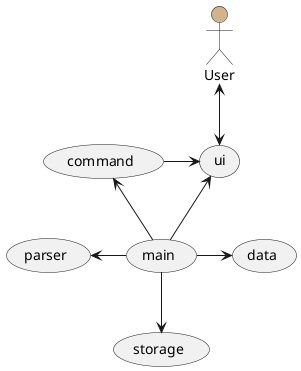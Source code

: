 @startuml
 :User: as user        #tan
user<-->(ui)
(main)-up->(ui)
(main)-up->(command)
(main)-right->(data)
(main)-left->(parser)
(main)-->(storage)
(command)-right->(ui)

@enduml